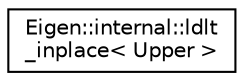 digraph "Graphical Class Hierarchy"
{
  edge [fontname="Helvetica",fontsize="10",labelfontname="Helvetica",labelfontsize="10"];
  node [fontname="Helvetica",fontsize="10",shape=record];
  rankdir="LR";
  Node1 [label="Eigen::internal::ldlt\l_inplace\< Upper \>",height=0.2,width=0.4,color="black", fillcolor="white", style="filled",URL="$struct_eigen_1_1internal_1_1ldlt__inplace_3_01_upper_01_4.html"];
}

